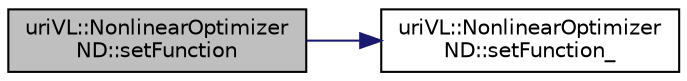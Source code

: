 digraph "uriVL::NonlinearOptimizerND::setFunction"
{
  edge [fontname="Helvetica",fontsize="10",labelfontname="Helvetica",labelfontsize="10"];
  node [fontname="Helvetica",fontsize="10",shape=record];
  rankdir="LR";
  Node1 [label="uriVL::NonlinearOptimizer\lND::setFunction",height=0.2,width=0.4,color="black", fillcolor="grey75", style="filled", fontcolor="black"];
  Node1 -> Node2 [color="midnightblue",fontsize="10",style="solid",fontname="Helvetica"];
  Node2 [label="uriVL::NonlinearOptimizer\lND::setFunction_",height=0.2,width=0.4,color="black", fillcolor="white", style="filled",URL="$classuriVL_1_1NonlinearOptimizerND.html#a010f8d4b56c78bac09823bfbb95f31d5",tooltip="Called by this class&#39;s public function prior to changing the value of the instance variable..."];
}
